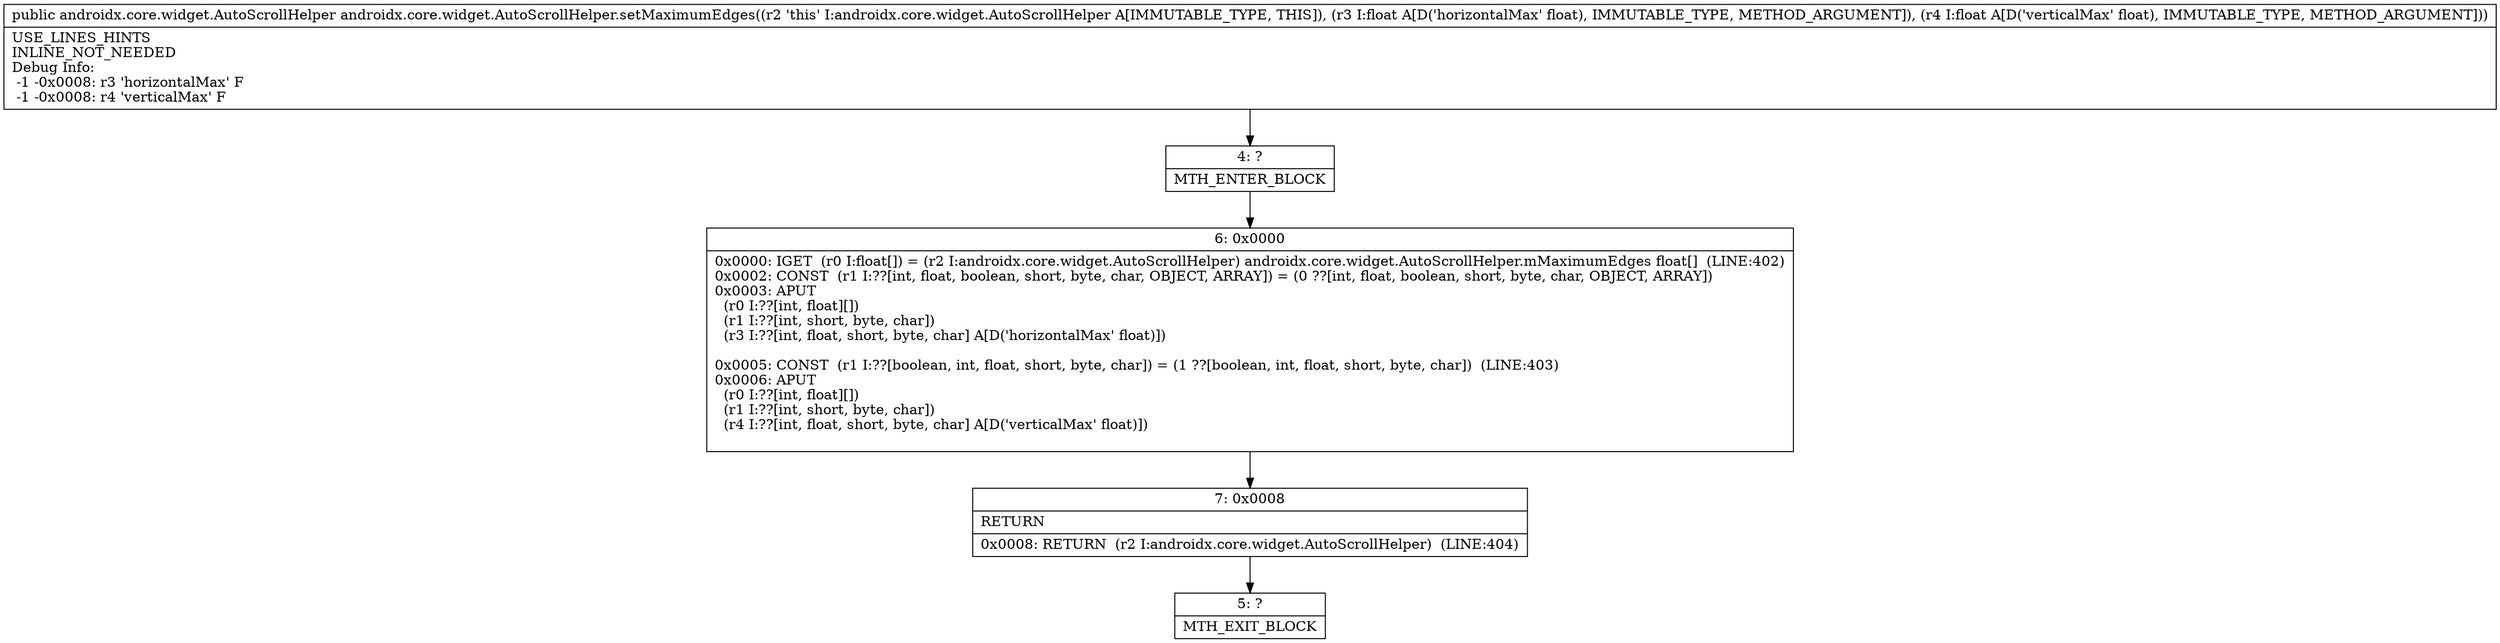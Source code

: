 digraph "CFG forandroidx.core.widget.AutoScrollHelper.setMaximumEdges(FF)Landroidx\/core\/widget\/AutoScrollHelper;" {
Node_4 [shape=record,label="{4\:\ ?|MTH_ENTER_BLOCK\l}"];
Node_6 [shape=record,label="{6\:\ 0x0000|0x0000: IGET  (r0 I:float[]) = (r2 I:androidx.core.widget.AutoScrollHelper) androidx.core.widget.AutoScrollHelper.mMaximumEdges float[]  (LINE:402)\l0x0002: CONST  (r1 I:??[int, float, boolean, short, byte, char, OBJECT, ARRAY]) = (0 ??[int, float, boolean, short, byte, char, OBJECT, ARRAY]) \l0x0003: APUT  \l  (r0 I:??[int, float][])\l  (r1 I:??[int, short, byte, char])\l  (r3 I:??[int, float, short, byte, char] A[D('horizontalMax' float)])\l \l0x0005: CONST  (r1 I:??[boolean, int, float, short, byte, char]) = (1 ??[boolean, int, float, short, byte, char])  (LINE:403)\l0x0006: APUT  \l  (r0 I:??[int, float][])\l  (r1 I:??[int, short, byte, char])\l  (r4 I:??[int, float, short, byte, char] A[D('verticalMax' float)])\l \l}"];
Node_7 [shape=record,label="{7\:\ 0x0008|RETURN\l|0x0008: RETURN  (r2 I:androidx.core.widget.AutoScrollHelper)  (LINE:404)\l}"];
Node_5 [shape=record,label="{5\:\ ?|MTH_EXIT_BLOCK\l}"];
MethodNode[shape=record,label="{public androidx.core.widget.AutoScrollHelper androidx.core.widget.AutoScrollHelper.setMaximumEdges((r2 'this' I:androidx.core.widget.AutoScrollHelper A[IMMUTABLE_TYPE, THIS]), (r3 I:float A[D('horizontalMax' float), IMMUTABLE_TYPE, METHOD_ARGUMENT]), (r4 I:float A[D('verticalMax' float), IMMUTABLE_TYPE, METHOD_ARGUMENT]))  | USE_LINES_HINTS\lINLINE_NOT_NEEDED\lDebug Info:\l  \-1 \-0x0008: r3 'horizontalMax' F\l  \-1 \-0x0008: r4 'verticalMax' F\l}"];
MethodNode -> Node_4;Node_4 -> Node_6;
Node_6 -> Node_7;
Node_7 -> Node_5;
}

